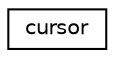 digraph "Graphical Class Hierarchy"
{
 // LATEX_PDF_SIZE
  edge [fontname="Helvetica",fontsize="10",labelfontname="Helvetica",labelfontsize="10"];
  node [fontname="Helvetica",fontsize="10",shape=record];
  rankdir="LR";
  Node0 [label="cursor",height=0.2,width=0.4,color="black", fillcolor="white", style="filled",URL="$classcursor.html",tooltip=" "];
}
